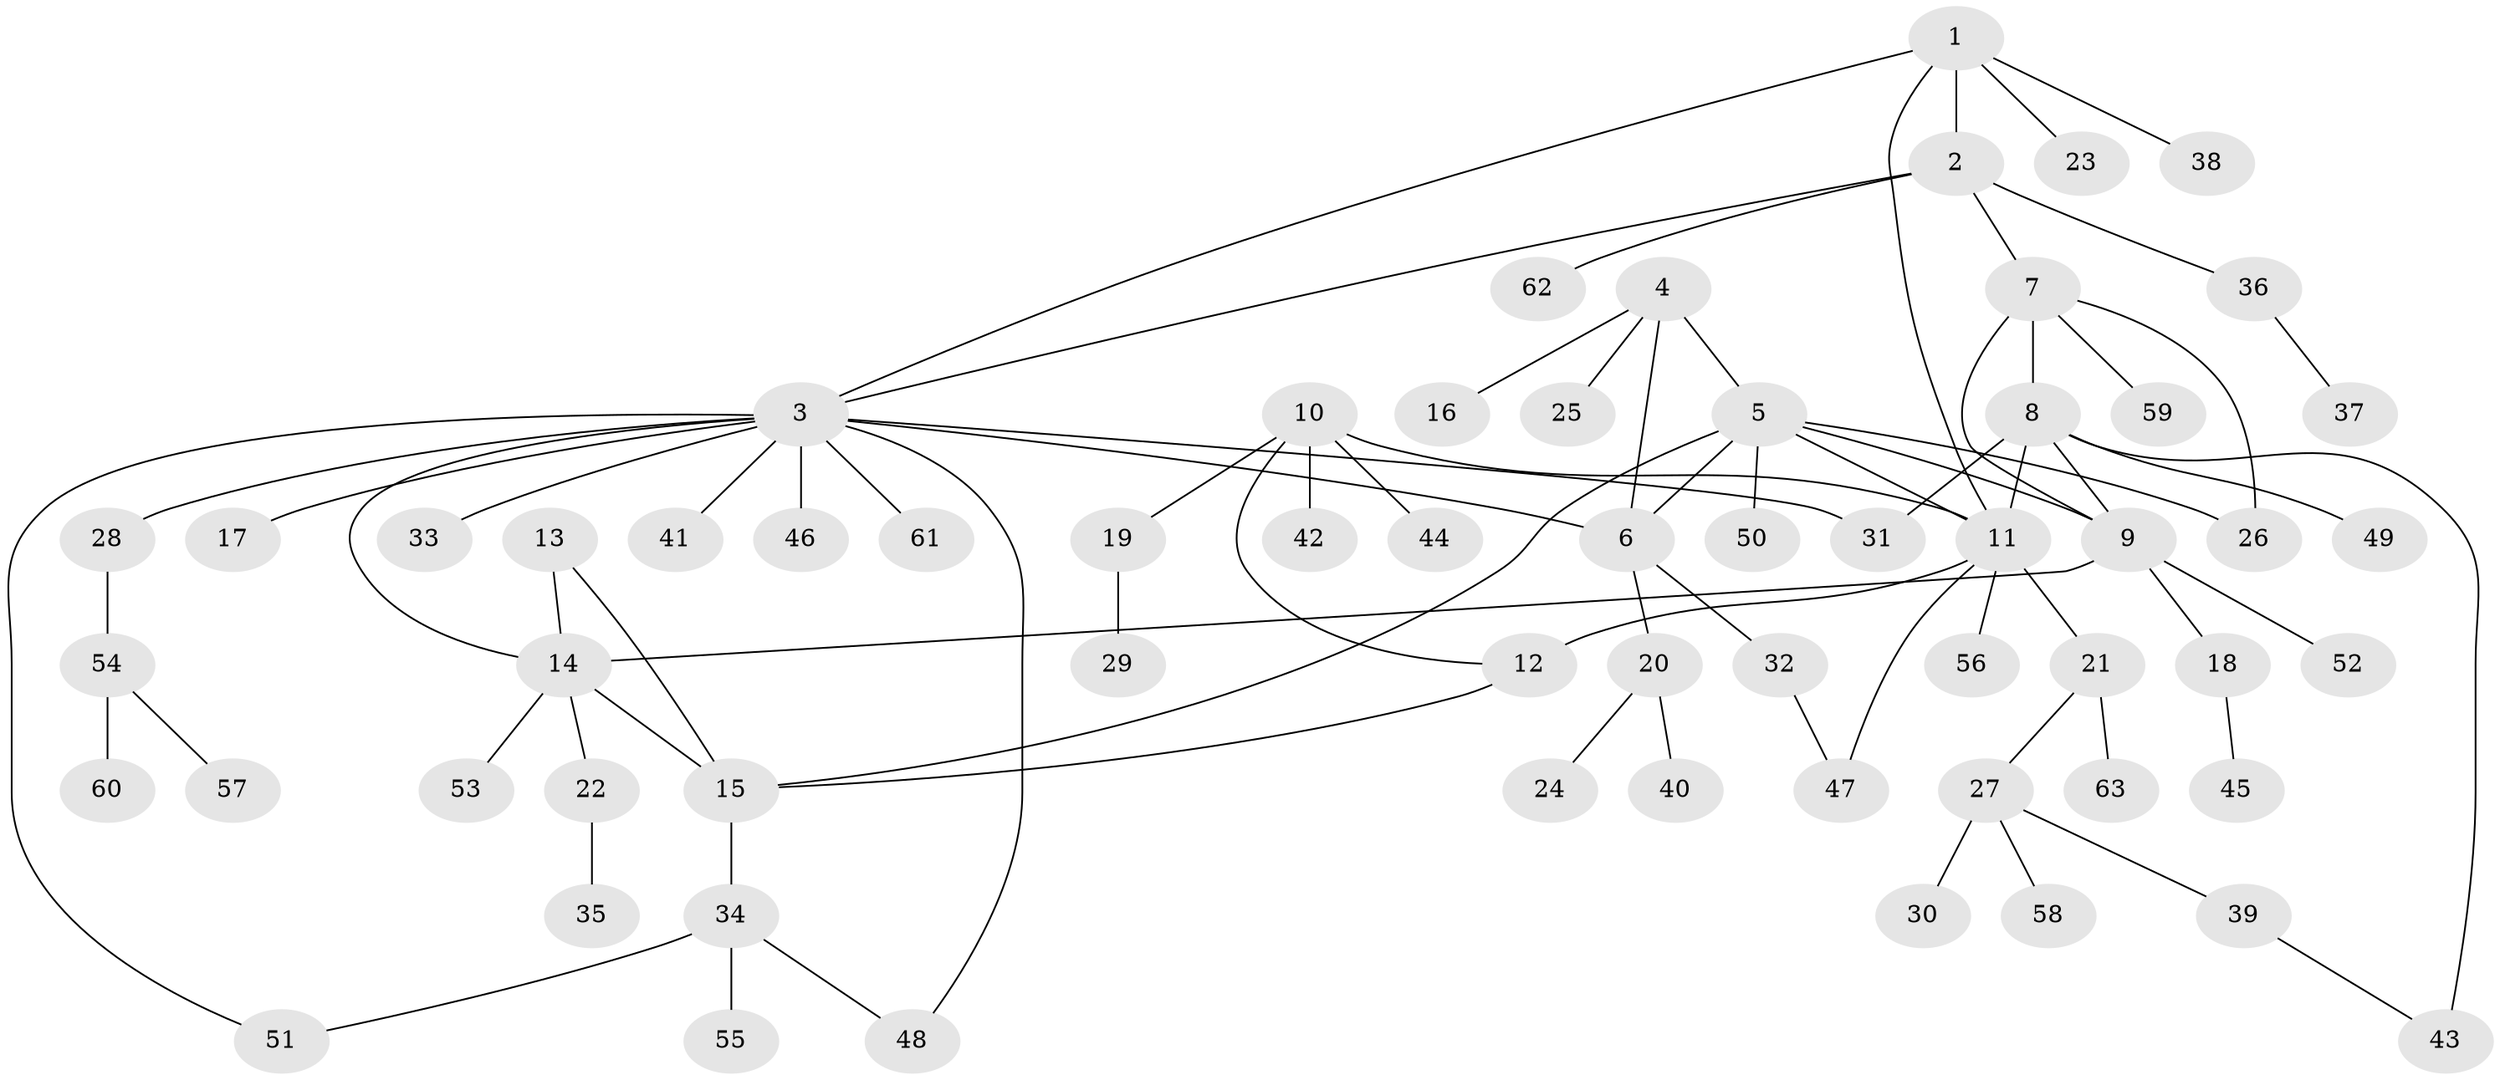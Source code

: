 // Generated by graph-tools (version 1.1) at 2025/15/03/09/25 04:15:54]
// undirected, 63 vertices, 79 edges
graph export_dot {
graph [start="1"]
  node [color=gray90,style=filled];
  1;
  2;
  3;
  4;
  5;
  6;
  7;
  8;
  9;
  10;
  11;
  12;
  13;
  14;
  15;
  16;
  17;
  18;
  19;
  20;
  21;
  22;
  23;
  24;
  25;
  26;
  27;
  28;
  29;
  30;
  31;
  32;
  33;
  34;
  35;
  36;
  37;
  38;
  39;
  40;
  41;
  42;
  43;
  44;
  45;
  46;
  47;
  48;
  49;
  50;
  51;
  52;
  53;
  54;
  55;
  56;
  57;
  58;
  59;
  60;
  61;
  62;
  63;
  1 -- 2;
  1 -- 3;
  1 -- 11;
  1 -- 23;
  1 -- 38;
  2 -- 3;
  2 -- 7;
  2 -- 36;
  2 -- 62;
  3 -- 6;
  3 -- 14;
  3 -- 17;
  3 -- 28;
  3 -- 31;
  3 -- 33;
  3 -- 41;
  3 -- 46;
  3 -- 48;
  3 -- 51;
  3 -- 61;
  4 -- 5;
  4 -- 6;
  4 -- 16;
  4 -- 25;
  5 -- 6;
  5 -- 9;
  5 -- 11;
  5 -- 15;
  5 -- 26;
  5 -- 50;
  6 -- 20;
  6 -- 32;
  7 -- 8;
  7 -- 9;
  7 -- 26;
  7 -- 59;
  8 -- 9;
  8 -- 11;
  8 -- 31;
  8 -- 43;
  8 -- 49;
  9 -- 14;
  9 -- 18;
  9 -- 52;
  10 -- 11;
  10 -- 12;
  10 -- 19;
  10 -- 42;
  10 -- 44;
  11 -- 12;
  11 -- 21;
  11 -- 47;
  11 -- 56;
  12 -- 15;
  13 -- 14;
  13 -- 15;
  14 -- 15;
  14 -- 22;
  14 -- 53;
  15 -- 34;
  18 -- 45;
  19 -- 29;
  20 -- 24;
  20 -- 40;
  21 -- 27;
  21 -- 63;
  22 -- 35;
  27 -- 30;
  27 -- 39;
  27 -- 58;
  28 -- 54;
  32 -- 47;
  34 -- 48;
  34 -- 51;
  34 -- 55;
  36 -- 37;
  39 -- 43;
  54 -- 57;
  54 -- 60;
}
